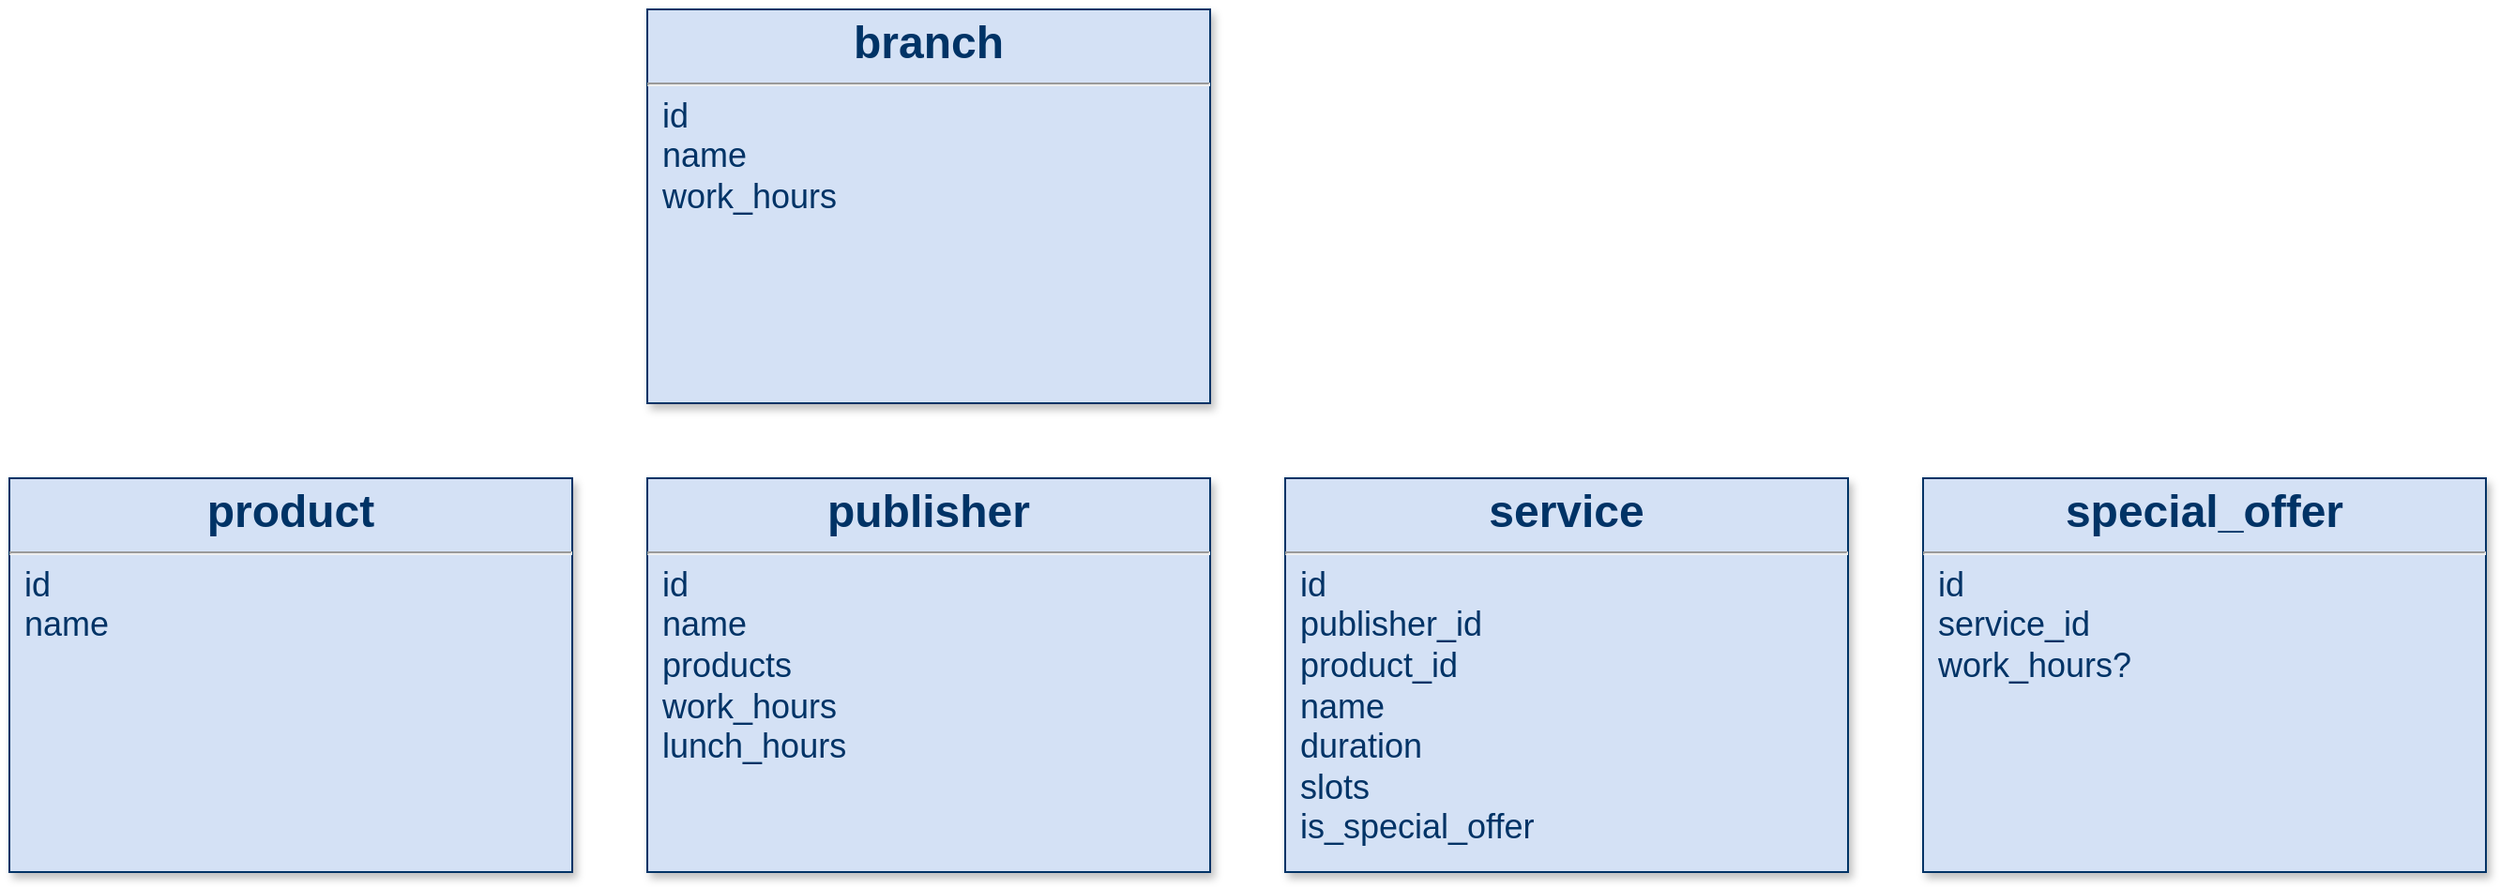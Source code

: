 <mxfile version="20.0.1" type="github"><diagram name="Page-1" id="efa7a0a1-bf9b-a30e-e6df-94a7791c09e9"><mxGraphModel dx="946" dy="648" grid="1" gridSize="10" guides="1" tooltips="1" connect="1" arrows="1" fold="1" page="1" pageScale="1" pageWidth="826" pageHeight="1169" background="none" math="0" shadow="0"><root><mxCell id="0"/><mxCell id="1" parent="0"/><mxCell id="e-GYPaG_fZnBKFntC2OT-2" value="&lt;p style=&quot;margin: 4px 0px 0px ; text-align: center&quot;&gt;&lt;strong&gt;&lt;font style=&quot;font-size: 24px&quot;&gt;product&lt;/font&gt;&lt;/strong&gt;&lt;/p&gt;&lt;hr&gt;&lt;p style=&quot;margin: 0px ; margin-left: 8px&quot;&gt;&lt;font style=&quot;font-size: 18px&quot;&gt;id&lt;br&gt;&lt;/font&gt;&lt;/p&gt;&lt;p style=&quot;margin: 0px ; margin-left: 8px&quot;&gt;&lt;font style=&quot;font-size: 18px&quot;&gt;name&lt;/font&gt;&lt;/p&gt;&lt;p style=&quot;margin: 0px ; margin-left: 8px&quot;&gt;&lt;br&gt;&lt;/p&gt;&lt;p style=&quot;margin: 0px ; margin-left: 8px&quot;&gt;&lt;font size=&quot;3&quot;&gt;&lt;br&gt;&lt;/font&gt;&lt;/p&gt;" style="verticalAlign=top;align=left;overflow=fill;fontSize=12;fontFamily=Helvetica;html=1;strokeColor=#003366;shadow=1;fillColor=#D4E1F5;fontColor=#003366" vertex="1" parent="1"><mxGeometry x="100" y="260" width="300" height="210" as="geometry"/></mxCell><mxCell id="e-GYPaG_fZnBKFntC2OT-3" value="&lt;p style=&quot;margin: 4px 0px 0px ; text-align: center&quot;&gt;&lt;strong&gt;&lt;font style=&quot;font-size: 24px&quot;&gt;publisher&lt;/font&gt;&lt;/strong&gt;&lt;/p&gt;&lt;hr&gt;&lt;p style=&quot;margin: 0px ; margin-left: 8px&quot;&gt;&lt;font style=&quot;font-size: 18px&quot;&gt;id&lt;br&gt;&lt;/font&gt;&lt;/p&gt;&lt;p style=&quot;margin: 0px ; margin-left: 8px&quot;&gt;&lt;font style=&quot;font-size: 18px&quot;&gt;name&lt;/font&gt;&lt;/p&gt;&lt;p style=&quot;margin: 0px ; margin-left: 8px&quot;&gt;&lt;font style=&quot;font-size: 18px&quot;&gt;products&lt;/font&gt;&lt;/p&gt;&lt;p style=&quot;margin: 0px ; margin-left: 8px&quot;&gt;&lt;font size=&quot;4&quot;&gt;work_hours&lt;/font&gt;&lt;/p&gt;&lt;p style=&quot;margin: 0px ; margin-left: 8px&quot;&gt;&lt;span style=&quot;font-size: large;&quot;&gt;lunch_hours&lt;/span&gt;&lt;font size=&quot;4&quot;&gt;&lt;br&gt;&lt;/font&gt;&lt;/p&gt;&lt;p style=&quot;margin: 0px ; margin-left: 8px&quot;&gt;&lt;font size=&quot;4&quot;&gt;&lt;span style=&quot;&quot;&gt;&#9;&lt;/span&gt;&lt;br&gt;&lt;/font&gt;&lt;/p&gt;&lt;p style=&quot;margin: 0px ; margin-left: 8px&quot;&gt;&lt;font size=&quot;3&quot;&gt;&lt;br&gt;&lt;/font&gt;&lt;/p&gt;" style="verticalAlign=top;align=left;overflow=fill;fontSize=12;fontFamily=Helvetica;html=1;strokeColor=#003366;shadow=1;fillColor=#D4E1F5;fontColor=#003366" vertex="1" parent="1"><mxGeometry x="440" y="260" width="300" height="210" as="geometry"/></mxCell><mxCell id="e-GYPaG_fZnBKFntC2OT-4" value="&lt;p style=&quot;margin: 4px 0px 0px ; text-align: center&quot;&gt;&lt;strong&gt;&lt;font style=&quot;font-size: 24px&quot;&gt;service&lt;/font&gt;&lt;/strong&gt;&lt;/p&gt;&lt;hr&gt;&lt;p style=&quot;margin: 0px ; margin-left: 8px&quot;&gt;&lt;font style=&quot;font-size: 18px&quot;&gt;id&lt;br&gt;&lt;/font&gt;&lt;/p&gt;&lt;p style=&quot;margin: 0px ; margin-left: 8px&quot;&gt;&lt;font style=&quot;font-size: 18px&quot;&gt;publisher_id&lt;br&gt;&lt;/font&gt;&lt;/p&gt;&lt;p style=&quot;margin: 0px ; margin-left: 8px&quot;&gt;&lt;font style=&quot;font-size: 18px&quot;&gt;product&lt;/font&gt;&lt;span style=&quot;font-size: 18px;&quot;&gt;_id&lt;/span&gt;&lt;/p&gt;&lt;p style=&quot;margin: 0px ; margin-left: 8px&quot;&gt;&lt;font size=&quot;4&quot;&gt;name&lt;/font&gt;&lt;/p&gt;&lt;p style=&quot;margin: 0px ; margin-left: 8px&quot;&gt;&lt;font size=&quot;4&quot;&gt;duration&lt;/font&gt;&lt;/p&gt;&lt;p style=&quot;margin: 0px ; margin-left: 8px&quot;&gt;&lt;font size=&quot;4&quot;&gt;slots&amp;nbsp;&lt;/font&gt;&lt;/p&gt;&lt;p style=&quot;margin: 0px ; margin-left: 8px&quot;&gt;&lt;font size=&quot;4&quot;&gt;is_special_offer&lt;/font&gt;&lt;/p&gt;&lt;p style=&quot;margin: 0px ; margin-left: 8px&quot;&gt;&lt;font size=&quot;4&quot;&gt;&lt;span style=&quot;&quot;&gt;&#9;&lt;/span&gt;&lt;br&gt;&lt;/font&gt;&lt;/p&gt;&lt;p style=&quot;margin: 0px ; margin-left: 8px&quot;&gt;&lt;font size=&quot;3&quot;&gt;&lt;br&gt;&lt;/font&gt;&lt;/p&gt;" style="verticalAlign=top;align=left;overflow=fill;fontSize=12;fontFamily=Helvetica;html=1;strokeColor=#003366;shadow=1;fillColor=#D4E1F5;fontColor=#003366" vertex="1" parent="1"><mxGeometry x="780" y="260" width="300" height="210" as="geometry"/></mxCell><mxCell id="e-GYPaG_fZnBKFntC2OT-5" value="&lt;p style=&quot;margin: 4px 0px 0px ; text-align: center&quot;&gt;&lt;strong&gt;&lt;font style=&quot;font-size: 24px&quot;&gt;branch&lt;/font&gt;&lt;/strong&gt;&lt;/p&gt;&lt;hr&gt;&lt;p style=&quot;margin: 0px ; margin-left: 8px&quot;&gt;&lt;font style=&quot;font-size: 18px&quot;&gt;id&lt;br&gt;&lt;/font&gt;&lt;/p&gt;&lt;p style=&quot;margin: 0px ; margin-left: 8px&quot;&gt;&lt;font style=&quot;font-size: 18px&quot;&gt;name&lt;/font&gt;&lt;/p&gt;&lt;p style=&quot;margin: 0px ; margin-left: 8px&quot;&gt;&lt;font size=&quot;4&quot;&gt;work_hours&lt;/font&gt;&lt;/p&gt;&lt;p style=&quot;margin: 0px ; margin-left: 8px&quot;&gt;&lt;font size=&quot;4&quot;&gt;&lt;span style=&quot;&quot;&gt;&#9;&lt;/span&gt;&lt;br&gt;&lt;/font&gt;&lt;/p&gt;&lt;p style=&quot;margin: 0px ; margin-left: 8px&quot;&gt;&lt;font size=&quot;3&quot;&gt;&lt;br&gt;&lt;/font&gt;&lt;/p&gt;" style="verticalAlign=top;align=left;overflow=fill;fontSize=12;fontFamily=Helvetica;html=1;strokeColor=#003366;shadow=1;fillColor=#D4E1F5;fontColor=#003366" vertex="1" parent="1"><mxGeometry x="440" y="10" width="300" height="210" as="geometry"/></mxCell><mxCell id="e-GYPaG_fZnBKFntC2OT-6" value="&lt;p style=&quot;margin: 4px 0px 0px ; text-align: center&quot;&gt;&lt;font size=&quot;5&quot;&gt;&lt;b&gt;special_offer&lt;/b&gt;&lt;/font&gt;&lt;/p&gt;&lt;hr&gt;&lt;p style=&quot;margin: 0px ; margin-left: 8px&quot;&gt;&lt;font style=&quot;font-size: 18px&quot;&gt;id&lt;/font&gt;&lt;/p&gt;&lt;p style=&quot;margin: 0px ; margin-left: 8px&quot;&gt;&lt;font style=&quot;font-size: 18px&quot;&gt;service_id&lt;/font&gt;&lt;/p&gt;&lt;p style=&quot;margin: 0px ; margin-left: 8px&quot;&gt;&lt;font style=&quot;font-size: 18px&quot;&gt;work_hours?&lt;/font&gt;&lt;/p&gt;&lt;p style=&quot;margin: 0px ; margin-left: 8px&quot;&gt;&lt;font size=&quot;4&quot;&gt;&lt;span style=&quot;&quot;&gt;&#9;&lt;/span&gt;&lt;br&gt;&lt;/font&gt;&lt;/p&gt;&lt;p style=&quot;margin: 0px ; margin-left: 8px&quot;&gt;&lt;font size=&quot;3&quot;&gt;&lt;br&gt;&lt;/font&gt;&lt;/p&gt;" style="verticalAlign=top;align=left;overflow=fill;fontSize=12;fontFamily=Helvetica;html=1;strokeColor=#003366;shadow=1;fillColor=#D4E1F5;fontColor=#003366" vertex="1" parent="1"><mxGeometry x="1120" y="260" width="300" height="210" as="geometry"/></mxCell></root></mxGraphModel></diagram></mxfile>